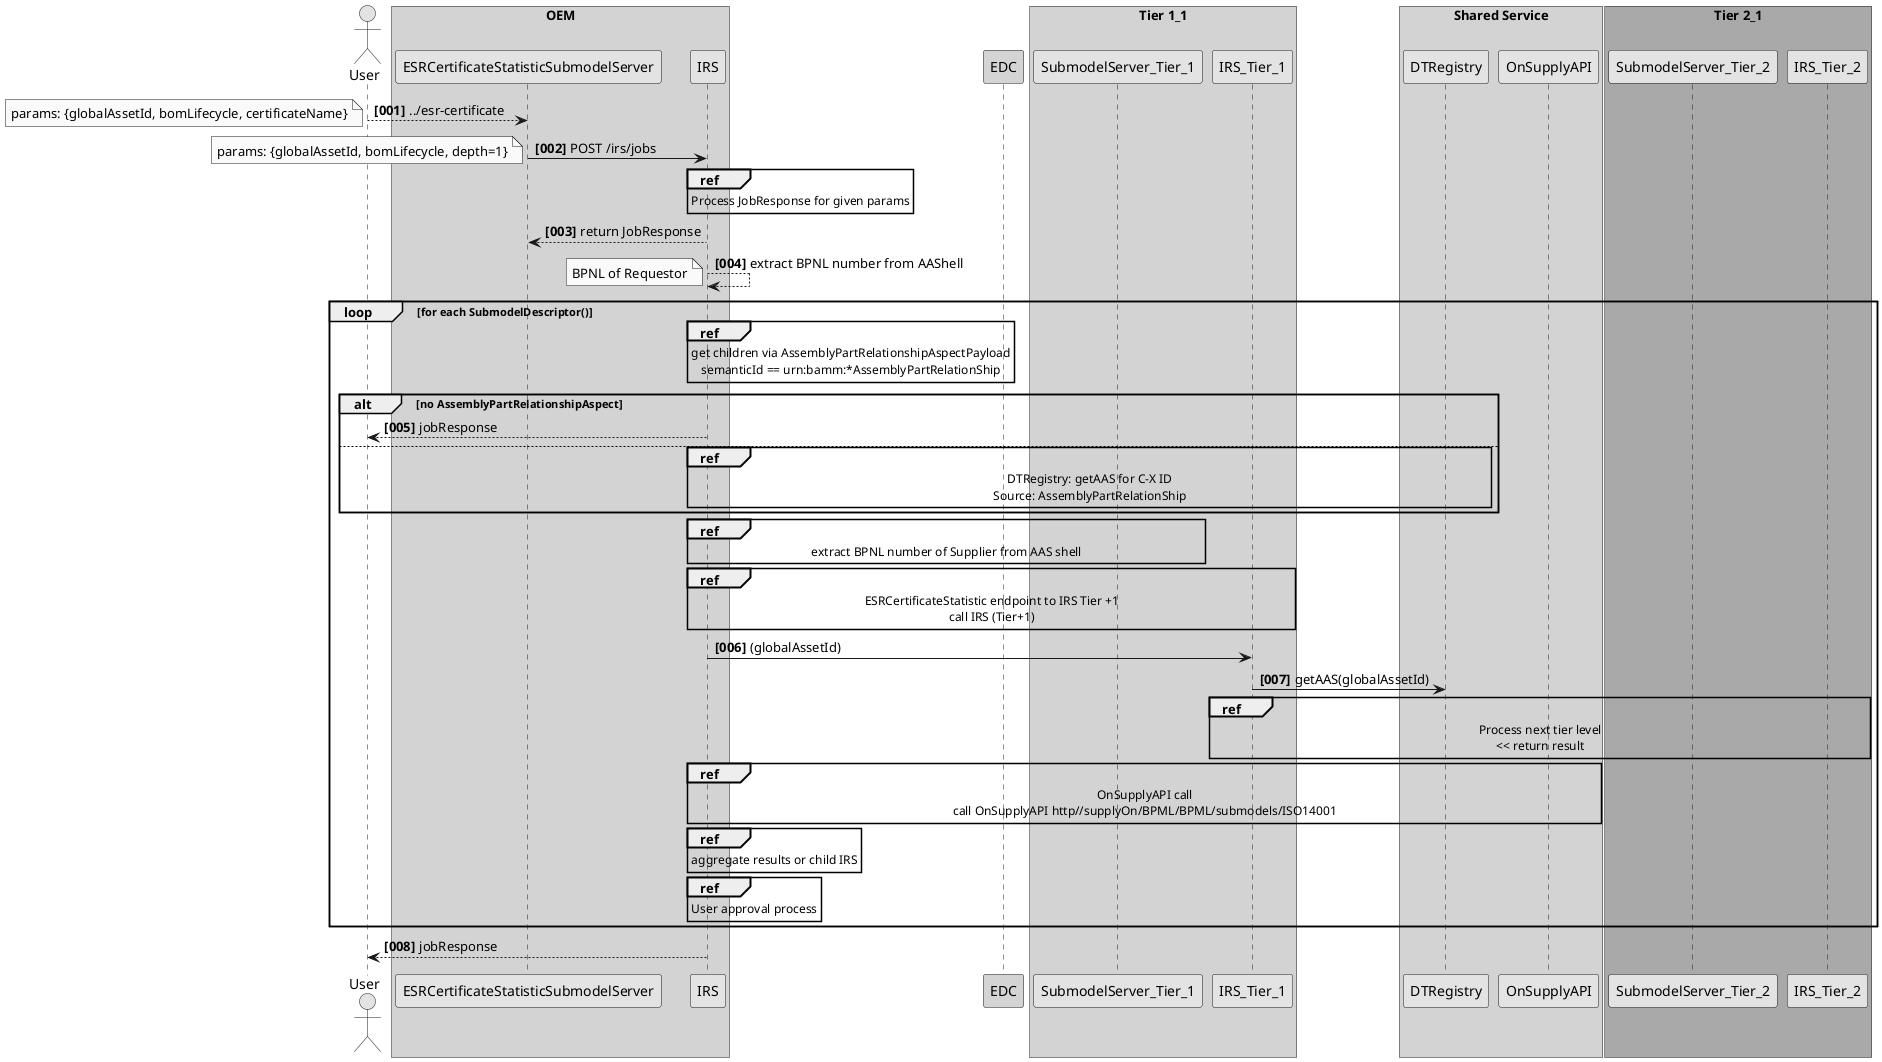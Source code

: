 @startuml
skinparam monochrome true
skinparam shadowing false

autonumber "<b>[000]"

actor User

box "OEM" #LightGrey
participant ESRCertificateStatisticSubmodelServer as ESRSubServer
participant IRS as IRS
User --> ESRSubServer: ../esr-certificate
note left
params: {globalAssetId, bomLifecycle, certificateName}
end note
ESRSubServer -> IRS : POST /irs/jobs
note left
params: {globalAssetId, bomLifecycle, depth=1}
end note
ref over IRS
    Process JobResponse for given params
end ref
ESRSubServer <-- IRS : return JobResponse


IRS --> IRS: extract BPNL number from AAShell
note left
    BPNL of Requestor
end note

loop for each SubmodelDescriptor()

ref over IRS
    get children via AssemblyPartRelationshipAspectPayload
    semanticId == urn:bamm:*AssemblyPartRelationShip
end ref
alt no AssemblyPartRelationshipAspect
       User <-- IRS: jobResponse
   else
ref over IRS,DTRegistry
    DTRegistry: getAAS for C-X ID
    Source: AssemblyPartRelationShip
end ref
end opt
ref over IRS, SubmodelServer_Tier_1
    extract BPNL number of Supplier from AAS shell
end ref
ref over IRS, IRS_Tier_1
    ESRCertificateStatistic endpoint to IRS Tier +1
    call IRS (Tier+1)
end ref
    IRS -> IRS_Tier_1 : (globalAssetId)
    IRS_Tier_1 -> DTRegistry: getAAS(globalAssetId)
    ref over IRS_Tier_1, IRS_Tier_2
        Process next tier level
        << return result
    end ref
ref over IRS, OnSupplyAPI
    OnSupplyAPI call
    call OnSupplyAPI http//supplyOn/BPML/BPML/submodels/ISO14001
end ref
ref over IRS
    aggregate results or child IRS
end ref
ref over IRS
    User approval process
end ref
end loop


end box

participant "EDC" as EDC1 #99FF99

box "Tier 1_1" #LightGrey
participant SubmodelServer_Tier_1
participant IRS_Tier_1
end box

box "Shared Service" #LightGrey
participant DTRegistry
participant OnSupplyAPI
end box

box "Tier 2_1" #DarkGrey
participant SubmodelServer_Tier_2
participant IRS_Tier_2
end box

User <-- IRS: jobResponse

@enduml